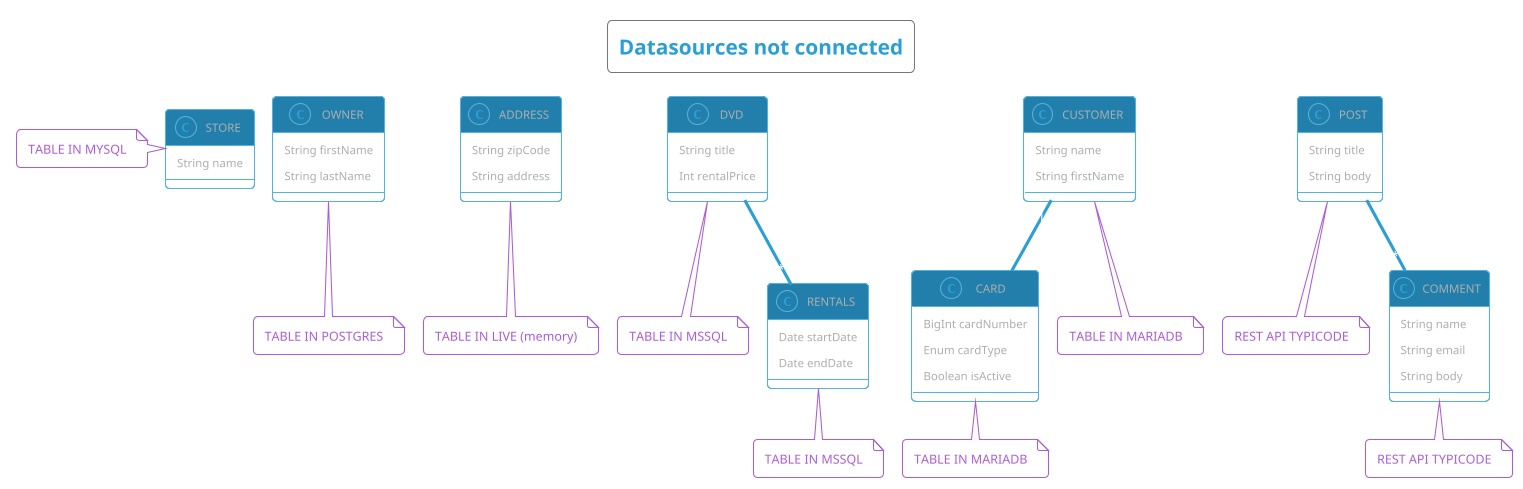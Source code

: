 @startuml
!pragma layout smetana
!theme cyborg-outline

title: Datasources not connected

class STORE {
  String name
}
class STORE
note left: TABLE IN MYSQL

class OWNER {
  String firstName
  String lastName
}
class OWNER
note bottom: TABLE IN POSTGRES

class ADDRESS {
  String zipCode
  String address
}
class ADDRESS
note bottom: TABLE IN LIVE (memory)

class DVD {
  String title
  Int rentalPrice
}
class DVD
note bottom: TABLE IN MSSQL

class RENTALS {
  Date startDate
  Date endDate
}
class RENTALS
note bottom: TABLE IN MSSQL

class CARD {
  BigInt cardNumber
  Enum cardType
  Boolean isActive
}
note bottom: TABLE IN MARIADB

class CUSTOMER {
  String name
  String firstName
}
note bottom: TABLE IN MARIADB

class POST {
  String title
  String body
}
note bottom: REST API TYPICODE

class COMMENT {
  String name
  String email
  String body
}
note bottom: REST API TYPICODE

POST "1" -- "*" COMMENT : has
DVD "*" -- "*" RENTALS : has
CUSTOMER "1" -- "*" CARD : has

@enduml
